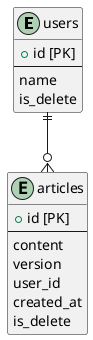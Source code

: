 @startuml
'05_DBモデリング5

entity users {
  + id [PK]
  --
  name
  is_delete
}

entity articles {
  + id [PK]
  --
  content
  version
  user_id
  created_at
  is_delete
}

users          ||--o{ articles

@enduml